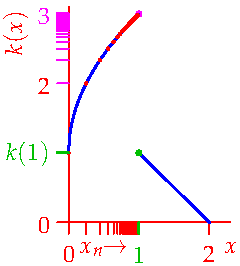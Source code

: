 settings.tex="pdflatex";

texpreamble("\usepackage{amsmath}
\usepackage{amsthm,amssymb}
\usepackage{mathpazo}
\usepackage[svgnames]{xcolor}
");
import graph;

size(120,135,IgnoreAspect);

real f(real x){return 1+2*sqrt(x);}
real g(real x){return 2-x;}

path p=graph(f,0,0.99);
path q=graph(g,1,2);

draw(p,blue+linewidth(1));
draw(q,blue+linewidth(1));
dot((1,f(1)),magenta,NoFill);
dot((1,g(1)),heavygreen);

xaxis(0,2.3,red,RightTicks(new real[]{0,2,3}));
yaxis("$k(x)$",0,3.1,red,LeftTicks(new real[]{0,2}));
labelx("$x$",2.3,red);

//real d=1-0.15;
//xtick(Label("$x$",align=N),d,heavygreen);
//draw((d,0.6)--(d,f(d))--(0,f(d)),heavygreen+dashed,Arrow(Relative(0.88)));
//ytick(Label("$k(x_n)$",align=E),f(1-0.1),heavygreen);

int n=100;
for(int i=1; i<=n; ++i){
	xtick((1-1/i)^2,S,red);
	dot(((1-1/i)^2,f((1-1/i)^2)),linewidth(1.7)+red);
	ytick(f((1-1/i)^2),W,magenta);
	}
xtick(Label("$1$",align=S),1,S,heavygreen+linewidth(1));
ytick(Label("$k(1)$",align=W),1,W,heavygreen+linewidth(1));
ytick(Label("$3$",align=W),3,W,magenta+linewidth(1));
labelx("$x_n\!\!\to$",0.5,S,red);